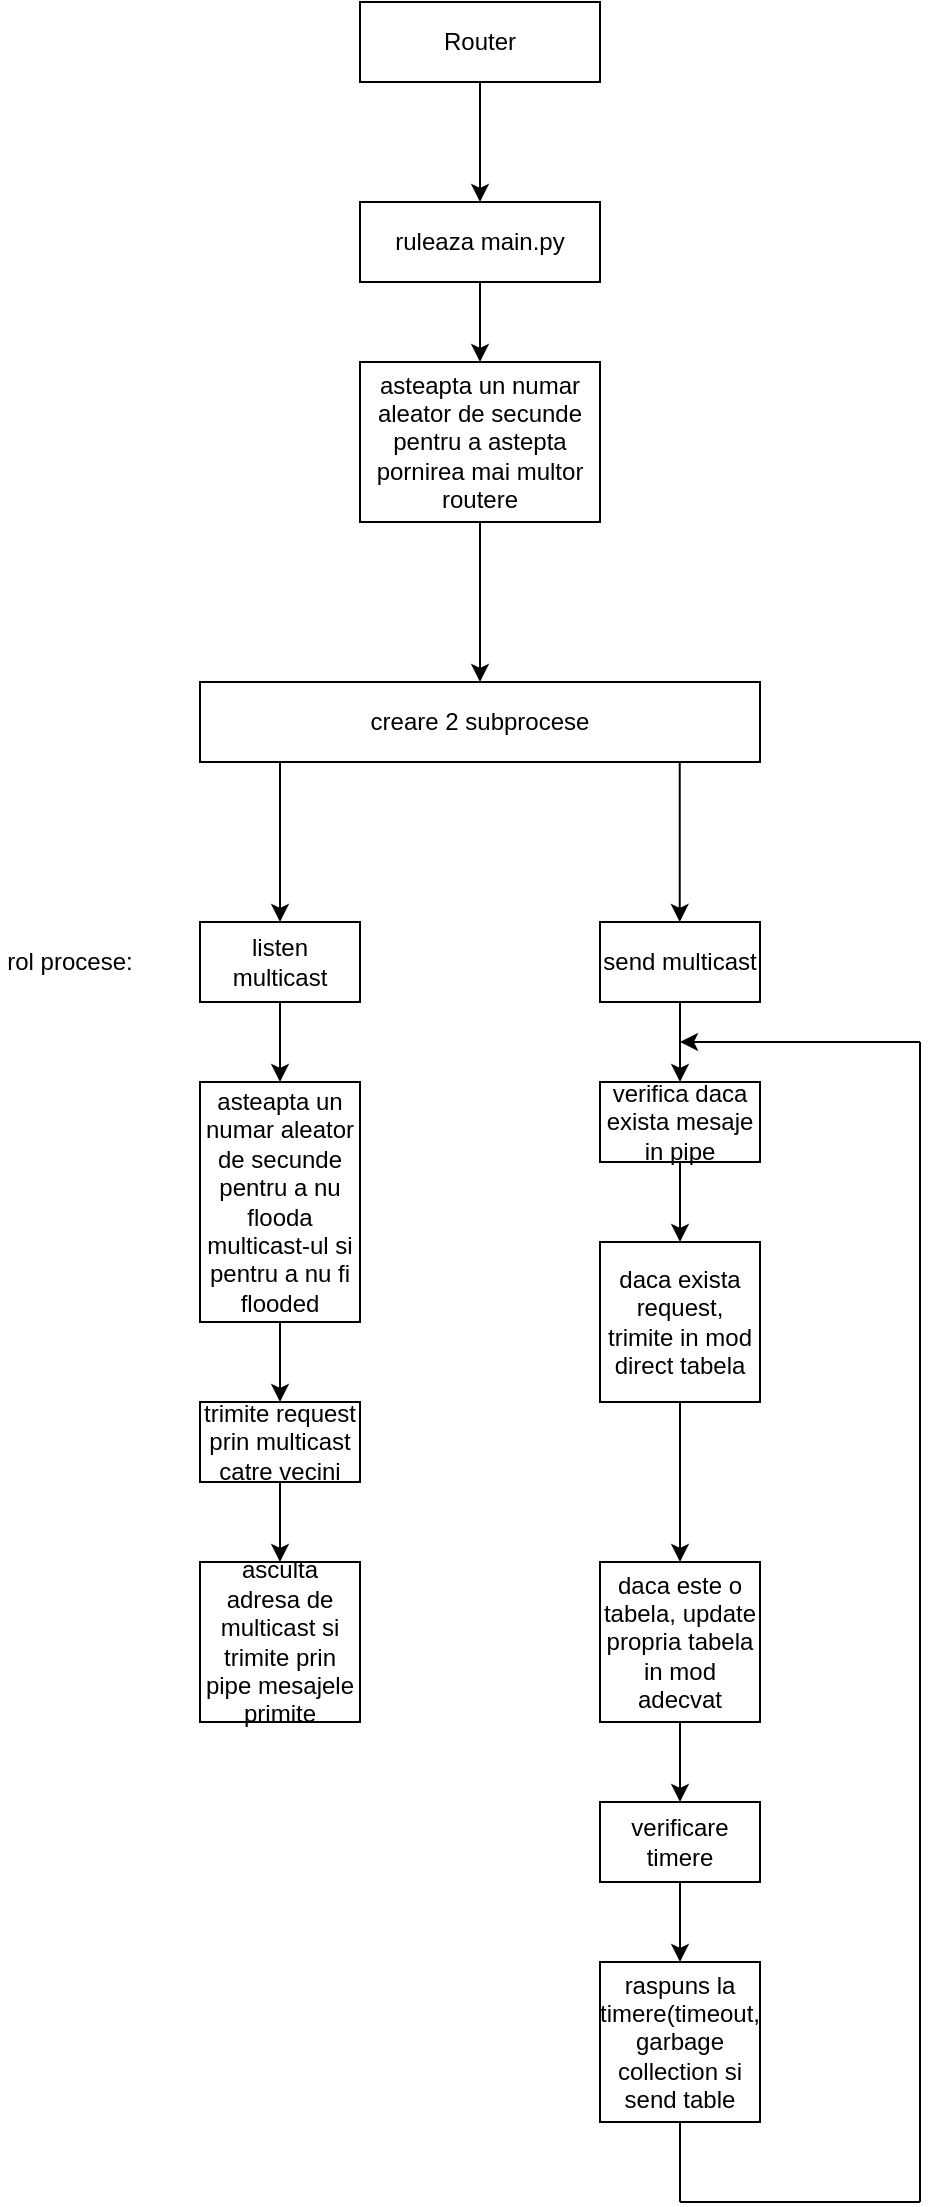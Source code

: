 <mxfile version="24.8.4">
  <diagram name="Page-1" id="0eYPDyYmNmTFAocLTI0m">
    <mxGraphModel dx="1579" dy="2315" grid="1" gridSize="10" guides="1" tooltips="1" connect="1" arrows="1" fold="1" page="1" pageScale="1" pageWidth="850" pageHeight="1100" math="0" shadow="0">
      <root>
        <mxCell id="0" />
        <mxCell id="1" parent="0" />
        <mxCell id="gSLHVhgXF4MJ-gGoYyj0-1" value="Router" style="rounded=0;whiteSpace=wrap;html=1;" vertex="1" parent="1">
          <mxGeometry x="120" y="-140" width="120" height="40" as="geometry" />
        </mxCell>
        <mxCell id="gSLHVhgXF4MJ-gGoYyj0-5" value="creare 2 subprocese" style="rounded=0;whiteSpace=wrap;html=1;" vertex="1" parent="1">
          <mxGeometry x="40" y="200" width="280" height="40" as="geometry" />
        </mxCell>
        <mxCell id="gSLHVhgXF4MJ-gGoYyj0-6" value="" style="endArrow=classic;html=1;rounded=0;exitX=0.25;exitY=1;exitDx=0;exitDy=0;" edge="1" parent="1">
          <mxGeometry width="50" height="50" relative="1" as="geometry">
            <mxPoint x="80" y="240" as="sourcePoint" />
            <mxPoint x="80" y="320" as="targetPoint" />
          </mxGeometry>
        </mxCell>
        <mxCell id="gSLHVhgXF4MJ-gGoYyj0-7" value="" style="endArrow=classic;html=1;rounded=0;exitX=0.75;exitY=1;exitDx=0;exitDy=0;" edge="1" parent="1">
          <mxGeometry width="50" height="50" relative="1" as="geometry">
            <mxPoint x="279.86" y="240" as="sourcePoint" />
            <mxPoint x="279.86" y="320" as="targetPoint" />
          </mxGeometry>
        </mxCell>
        <mxCell id="gSLHVhgXF4MJ-gGoYyj0-8" value="listen multicast" style="rounded=0;whiteSpace=wrap;html=1;" vertex="1" parent="1">
          <mxGeometry x="40" y="320" width="80" height="40" as="geometry" />
        </mxCell>
        <mxCell id="gSLHVhgXF4MJ-gGoYyj0-9" value="send multicast" style="rounded=0;whiteSpace=wrap;html=1;" vertex="1" parent="1">
          <mxGeometry x="240" y="320" width="80" height="40" as="geometry" />
        </mxCell>
        <mxCell id="gSLHVhgXF4MJ-gGoYyj0-11" value="" style="endArrow=classic;html=1;rounded=0;exitX=0.5;exitY=1;exitDx=0;exitDy=0;" edge="1" parent="1" source="gSLHVhgXF4MJ-gGoYyj0-8">
          <mxGeometry width="50" height="50" relative="1" as="geometry">
            <mxPoint x="160" y="310" as="sourcePoint" />
            <mxPoint x="80" y="400" as="targetPoint" />
          </mxGeometry>
        </mxCell>
        <mxCell id="gSLHVhgXF4MJ-gGoYyj0-12" value="asteapta un numar aleator de secunde pentru a nu flooda multicast-ul si pentru a nu fi flooded" style="rounded=0;whiteSpace=wrap;html=1;" vertex="1" parent="1">
          <mxGeometry x="40" y="400" width="80" height="120" as="geometry" />
        </mxCell>
        <mxCell id="gSLHVhgXF4MJ-gGoYyj0-13" value="rol procese:" style="text;html=1;align=center;verticalAlign=middle;whiteSpace=wrap;rounded=0;" vertex="1" parent="1">
          <mxGeometry x="-60" y="325" width="70" height="30" as="geometry" />
        </mxCell>
        <mxCell id="gSLHVhgXF4MJ-gGoYyj0-14" value="" style="endArrow=classic;html=1;rounded=0;exitX=0.5;exitY=1;exitDx=0;exitDy=0;" edge="1" parent="1" source="gSLHVhgXF4MJ-gGoYyj0-12">
          <mxGeometry width="50" height="50" relative="1" as="geometry">
            <mxPoint x="150" y="380" as="sourcePoint" />
            <mxPoint x="80" y="560" as="targetPoint" />
          </mxGeometry>
        </mxCell>
        <mxCell id="gSLHVhgXF4MJ-gGoYyj0-15" value="trimite request prin multicast catre vecini" style="rounded=0;whiteSpace=wrap;html=1;" vertex="1" parent="1">
          <mxGeometry x="40" y="560" width="80" height="40" as="geometry" />
        </mxCell>
        <mxCell id="gSLHVhgXF4MJ-gGoYyj0-16" value="" style="endArrow=classic;html=1;rounded=0;exitX=0.5;exitY=1;exitDx=0;exitDy=0;" edge="1" parent="1" source="gSLHVhgXF4MJ-gGoYyj0-15">
          <mxGeometry width="50" height="50" relative="1" as="geometry">
            <mxPoint x="150" y="440" as="sourcePoint" />
            <mxPoint x="80" y="640" as="targetPoint" />
          </mxGeometry>
        </mxCell>
        <mxCell id="gSLHVhgXF4MJ-gGoYyj0-17" value="asculta adresa de multicast si trimite prin pipe mesajele primite" style="rounded=0;whiteSpace=wrap;html=1;" vertex="1" parent="1">
          <mxGeometry x="40" y="640" width="80" height="80" as="geometry" />
        </mxCell>
        <mxCell id="gSLHVhgXF4MJ-gGoYyj0-18" value="" style="endArrow=classic;html=1;rounded=0;exitX=0.5;exitY=1;exitDx=0;exitDy=0;" edge="1" parent="1" source="gSLHVhgXF4MJ-gGoYyj0-9">
          <mxGeometry width="50" height="50" relative="1" as="geometry">
            <mxPoint x="120" y="560" as="sourcePoint" />
            <mxPoint x="280" y="400" as="targetPoint" />
          </mxGeometry>
        </mxCell>
        <mxCell id="gSLHVhgXF4MJ-gGoYyj0-19" value="verifica daca exista mesaje in pipe" style="rounded=0;whiteSpace=wrap;html=1;" vertex="1" parent="1">
          <mxGeometry x="240" y="400" width="80" height="40" as="geometry" />
        </mxCell>
        <mxCell id="gSLHVhgXF4MJ-gGoYyj0-20" value="" style="endArrow=classic;html=1;rounded=0;exitX=0.5;exitY=1;exitDx=0;exitDy=0;" edge="1" parent="1" source="gSLHVhgXF4MJ-gGoYyj0-19">
          <mxGeometry width="50" height="50" relative="1" as="geometry">
            <mxPoint x="200" y="520" as="sourcePoint" />
            <mxPoint x="280" y="480" as="targetPoint" />
          </mxGeometry>
        </mxCell>
        <mxCell id="gSLHVhgXF4MJ-gGoYyj0-23" value="daca exista request, trimite in mod direct tabela" style="rounded=0;whiteSpace=wrap;html=1;" vertex="1" parent="1">
          <mxGeometry x="240" y="480" width="80" height="80" as="geometry" />
        </mxCell>
        <mxCell id="gSLHVhgXF4MJ-gGoYyj0-25" value="" style="endArrow=classic;html=1;rounded=0;exitX=0.5;exitY=1;exitDx=0;exitDy=0;" edge="1" parent="1" source="gSLHVhgXF4MJ-gGoYyj0-23">
          <mxGeometry width="50" height="50" relative="1" as="geometry">
            <mxPoint x="270" y="600" as="sourcePoint" />
            <mxPoint x="280" y="640" as="targetPoint" />
          </mxGeometry>
        </mxCell>
        <mxCell id="gSLHVhgXF4MJ-gGoYyj0-26" value="daca este o tabela, update propria tabela in mod adecvat" style="rounded=0;whiteSpace=wrap;html=1;" vertex="1" parent="1">
          <mxGeometry x="240" y="640" width="80" height="80" as="geometry" />
        </mxCell>
        <mxCell id="gSLHVhgXF4MJ-gGoYyj0-27" value="verificare timere" style="rounded=0;whiteSpace=wrap;html=1;" vertex="1" parent="1">
          <mxGeometry x="240" y="760" width="80" height="40" as="geometry" />
        </mxCell>
        <mxCell id="gSLHVhgXF4MJ-gGoYyj0-28" value="raspuns la timere(timeout, garbage collection si send table" style="rounded=0;whiteSpace=wrap;html=1;" vertex="1" parent="1">
          <mxGeometry x="240" y="840" width="80" height="80" as="geometry" />
        </mxCell>
        <mxCell id="gSLHVhgXF4MJ-gGoYyj0-29" value="" style="endArrow=classic;html=1;rounded=0;exitX=0.5;exitY=1;exitDx=0;exitDy=0;entryX=0.5;entryY=0;entryDx=0;entryDy=0;" edge="1" parent="1" source="gSLHVhgXF4MJ-gGoYyj0-26" target="gSLHVhgXF4MJ-gGoYyj0-27">
          <mxGeometry width="50" height="50" relative="1" as="geometry">
            <mxPoint x="150" y="750" as="sourcePoint" />
            <mxPoint x="190" y="780" as="targetPoint" />
          </mxGeometry>
        </mxCell>
        <mxCell id="gSLHVhgXF4MJ-gGoYyj0-30" value="" style="endArrow=classic;html=1;rounded=0;exitX=0.5;exitY=1;exitDx=0;exitDy=0;entryX=0.5;entryY=0;entryDx=0;entryDy=0;" edge="1" parent="1" source="gSLHVhgXF4MJ-gGoYyj0-27" target="gSLHVhgXF4MJ-gGoYyj0-28">
          <mxGeometry width="50" height="50" relative="1" as="geometry">
            <mxPoint x="170" y="870" as="sourcePoint" />
            <mxPoint x="190" y="800" as="targetPoint" />
          </mxGeometry>
        </mxCell>
        <mxCell id="gSLHVhgXF4MJ-gGoYyj0-32" value="" style="endArrow=none;html=1;rounded=0;exitX=0.5;exitY=1;exitDx=0;exitDy=0;" edge="1" parent="1" source="gSLHVhgXF4MJ-gGoYyj0-28">
          <mxGeometry width="50" height="50" relative="1" as="geometry">
            <mxPoint x="170" y="690" as="sourcePoint" />
            <mxPoint x="280" y="960" as="targetPoint" />
          </mxGeometry>
        </mxCell>
        <mxCell id="gSLHVhgXF4MJ-gGoYyj0-33" value="" style="endArrow=none;html=1;rounded=0;" edge="1" parent="1">
          <mxGeometry width="50" height="50" relative="1" as="geometry">
            <mxPoint x="280" y="960" as="sourcePoint" />
            <mxPoint x="400" y="960" as="targetPoint" />
          </mxGeometry>
        </mxCell>
        <mxCell id="gSLHVhgXF4MJ-gGoYyj0-34" value="" style="endArrow=none;html=1;rounded=0;" edge="1" parent="1">
          <mxGeometry width="50" height="50" relative="1" as="geometry">
            <mxPoint x="400" y="960" as="sourcePoint" />
            <mxPoint x="400" y="380" as="targetPoint" />
          </mxGeometry>
        </mxCell>
        <mxCell id="gSLHVhgXF4MJ-gGoYyj0-35" value="" style="endArrow=classic;html=1;rounded=0;" edge="1" parent="1">
          <mxGeometry width="50" height="50" relative="1" as="geometry">
            <mxPoint x="400" y="380" as="sourcePoint" />
            <mxPoint x="280" y="380" as="targetPoint" />
          </mxGeometry>
        </mxCell>
        <mxCell id="gSLHVhgXF4MJ-gGoYyj0-37" value="" style="endArrow=classic;html=1;rounded=0;exitX=0.5;exitY=1;exitDx=0;exitDy=0;" edge="1" parent="1" source="gSLHVhgXF4MJ-gGoYyj0-1" target="gSLHVhgXF4MJ-gGoYyj0-38">
          <mxGeometry width="50" height="50" relative="1" as="geometry">
            <mxPoint x="230" y="200" as="sourcePoint" />
            <mxPoint x="180" y="-40" as="targetPoint" />
          </mxGeometry>
        </mxCell>
        <mxCell id="gSLHVhgXF4MJ-gGoYyj0-38" value="ruleaza main.py" style="rounded=0;whiteSpace=wrap;html=1;" vertex="1" parent="1">
          <mxGeometry x="120" y="-40" width="120" height="40" as="geometry" />
        </mxCell>
        <mxCell id="gSLHVhgXF4MJ-gGoYyj0-40" style="edgeStyle=orthogonalEdgeStyle;rounded=0;orthogonalLoop=1;jettySize=auto;html=1;exitX=0.5;exitY=1;exitDx=0;exitDy=0;" edge="1" parent="1" source="gSLHVhgXF4MJ-gGoYyj0-38" target="gSLHVhgXF4MJ-gGoYyj0-38">
          <mxGeometry relative="1" as="geometry" />
        </mxCell>
        <mxCell id="gSLHVhgXF4MJ-gGoYyj0-41" value="asteapta un numar aleator de secunde pentru a astepta pornirea mai multor routere" style="rounded=0;whiteSpace=wrap;html=1;" vertex="1" parent="1">
          <mxGeometry x="120" y="40" width="120" height="80" as="geometry" />
        </mxCell>
        <mxCell id="gSLHVhgXF4MJ-gGoYyj0-42" value="" style="endArrow=classic;html=1;rounded=0;exitX=0.5;exitY=1;exitDx=0;exitDy=0;entryX=0.5;entryY=0;entryDx=0;entryDy=0;" edge="1" parent="1" source="gSLHVhgXF4MJ-gGoYyj0-38" target="gSLHVhgXF4MJ-gGoYyj0-41">
          <mxGeometry width="50" height="50" relative="1" as="geometry">
            <mxPoint x="280" y="60" as="sourcePoint" />
            <mxPoint x="330" y="100" as="targetPoint" />
          </mxGeometry>
        </mxCell>
        <mxCell id="gSLHVhgXF4MJ-gGoYyj0-43" value="" style="endArrow=classic;html=1;rounded=0;exitX=0.5;exitY=1;exitDx=0;exitDy=0;entryX=0.5;entryY=0;entryDx=0;entryDy=0;" edge="1" parent="1" source="gSLHVhgXF4MJ-gGoYyj0-41" target="gSLHVhgXF4MJ-gGoYyj0-5">
          <mxGeometry width="50" height="50" relative="1" as="geometry">
            <mxPoint x="230" y="200" as="sourcePoint" />
            <mxPoint x="320" y="130" as="targetPoint" />
          </mxGeometry>
        </mxCell>
      </root>
    </mxGraphModel>
  </diagram>
</mxfile>
